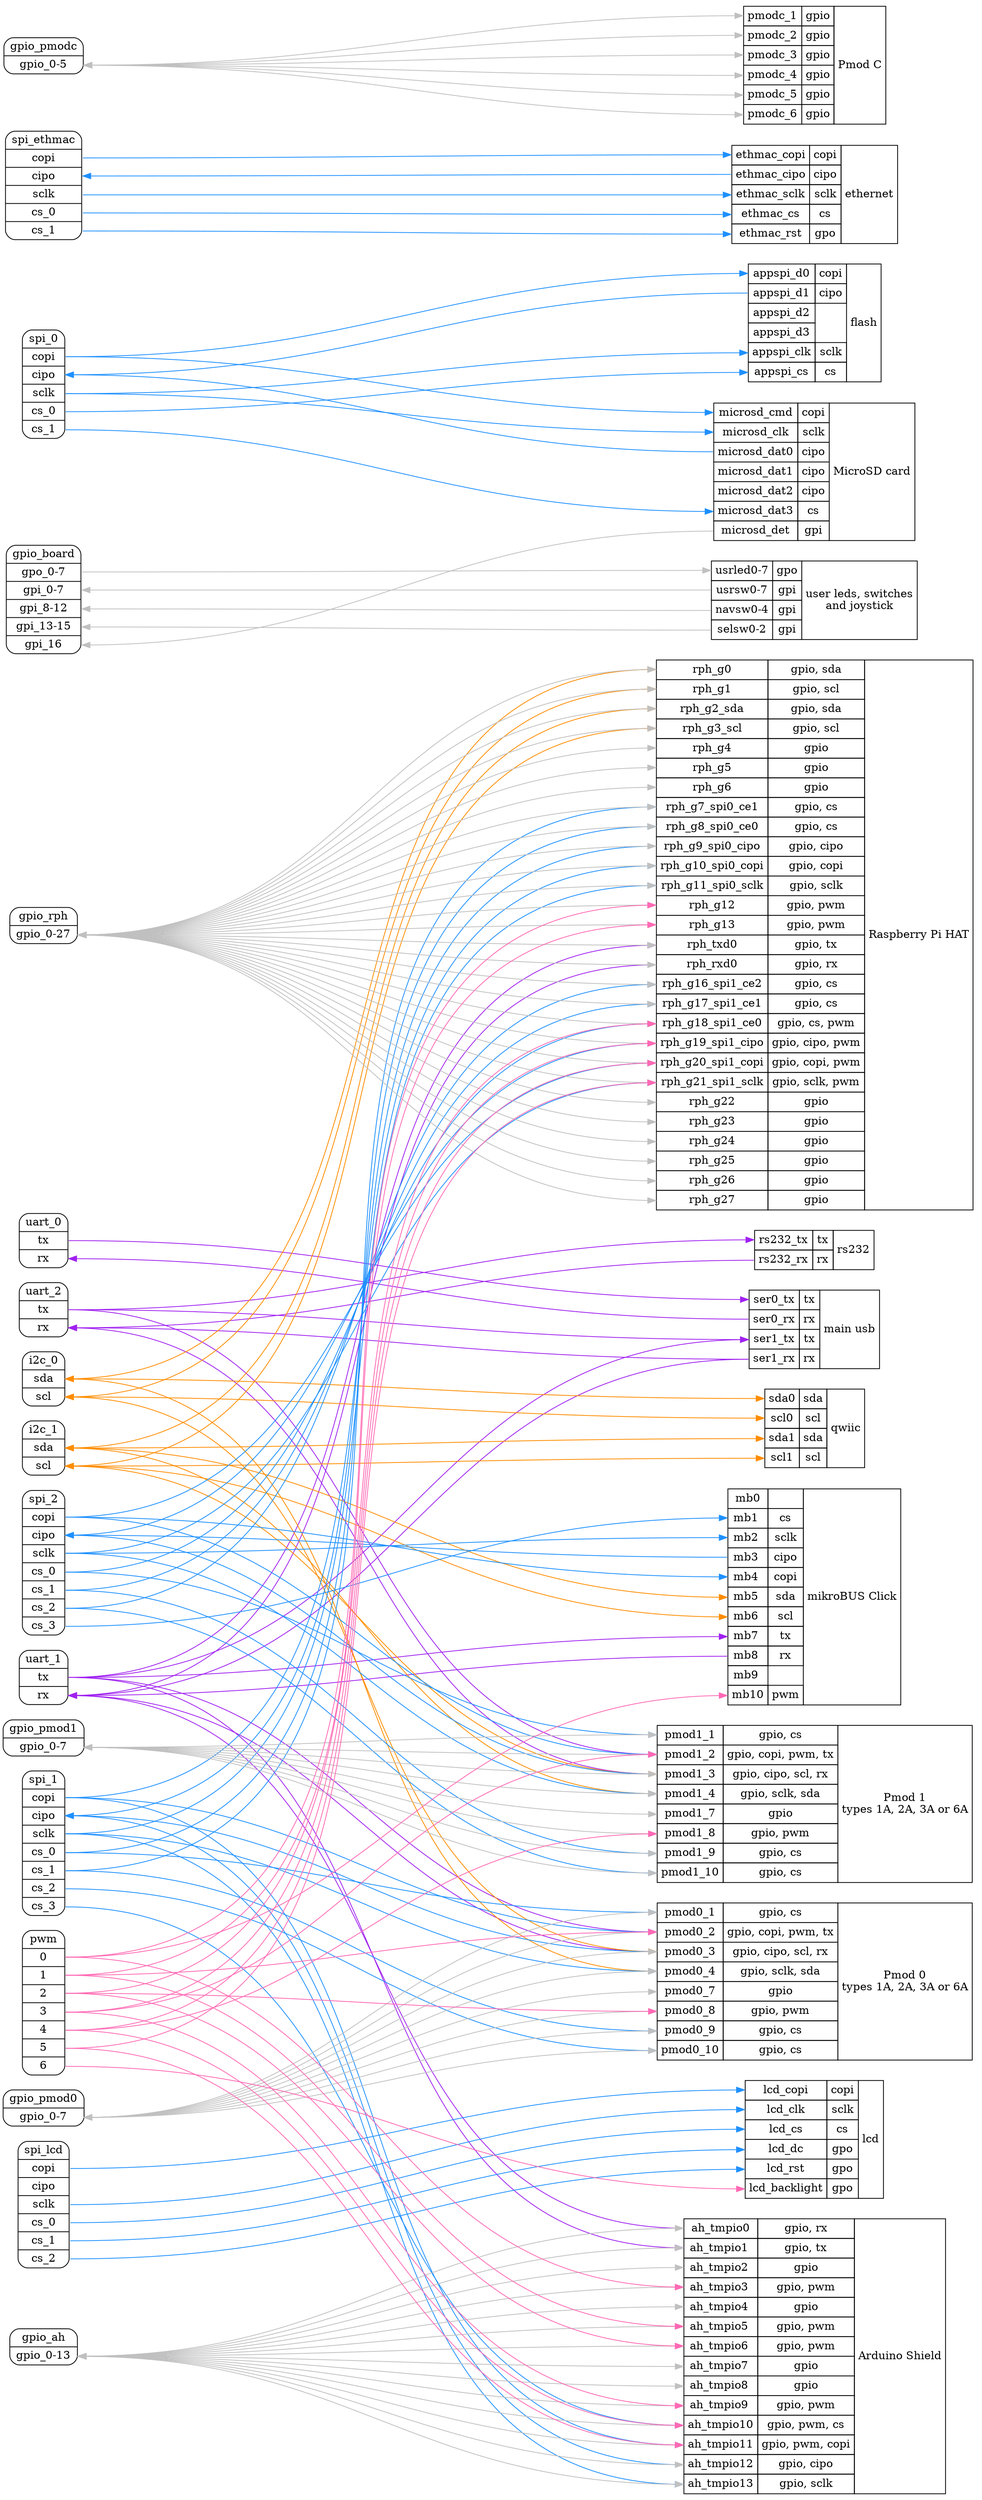 digraph {
  rankdir=LR;
  ranksep=10;

  subgraph blocks {
    color = none;
    node [shape=Mrecord];

    uart_0 [label = "uart_0|<tx>tx|<rx>rx"]
    uart_1 [label = "uart_1|<tx>tx|<rx>rx"]
    uart_2 [label = "uart_2|<tx>tx|<rx>rx"]

    i2c_0 [label = "i2c_0|<sda>sda|<scl>scl"]
    i2c_1 [label = "i2c_1|<sda>sda|<scl>scl"]

    // SPI for Flash & microSD
    spi_0 [label = "spi_0\
      |<copi>copi\
      |<cipo>cipo\
      |<sclk>sclk\
      |<cs_0>cs_0\
      |<cs_1>cs_1\
    "]

    // SPI for LCD
    spi_lcd [label = "spi_lcd\
      |<copi>copi\
      |<cipo>cipo\
      |<sclk>sclk\
      |<cs_0>cs_0\
      |<cs_1>cs_1\
      |<cs_2>cs_2\
    "]

    // SPI for Ethernet MAC
    spi_ethmac [label = "spi_ethmac\
      |<copi>copi\
      |<cipo>cipo\
      |<sclk>sclk\
      |<cs_0>cs_0\
      |<cs_1>cs_1\
    "]

    // Pi Spi0, Pmod 0, Arduino Header
    spi_1 [label = "spi_1\
      |<copi>copi\
      |<cipo>cipo\
      |<sclk>sclk\
      |<cs_0>cs_0\
      |<cs_1>cs_1\
      |<cs_2>cs_2\
      |<cs_3>cs_3\
    "]

    // Pi Spi1, Pmod 1, mikroBUS
    spi_2 [label = "spi_2\
      |<copi>copi\
      |<cipo>cipo\
      |<sclk>sclk\
      |<cs_0>cs_0\
      |<cs_1>cs_1\
      |<cs_2>cs_2\
      |<cs_3>cs_3\
    "]

    gpio_board [label = "gpio_board\
      |<gpo_0-7>gpo_0-7\
      |<gpi_0-7>gpi_0-7\
      |<gpi_8-12>gpi_8-12\
      |<gpi_13-15>gpi_13-15\
      |<gpi_16>gpi_16\
    "]

    gpio_rph [label = "gpio_rph|<gpio_0-27>gpio_0-27"]
    gpio_ah [label = "gpio_ah|<gpio_0-13>gpio_0-13"]

    gpio_pmod0 [label = "gpio_pmod0|<gpio_0-7>gpio_0-7"]
    gpio_pmodc [label = "gpio_pmodc|<gpio_0-5>gpio_0-5"]
    gpio_pmod1 [label = "gpio_pmod1|<gpio_0-7>gpio_0-7"]

    pwm [label = "pwm|<0>0|<1>1|<2>2|<3>3|<4>4|<5>5|<6>6"]
  }

  subgraph nets {
    color = none;
    node [shape=none];
    usr [label=<
      <table border="0" cellborder="1" cellspacing="0" cellpadding="4">
        <tr>
          <td port="led_0-7">usrled0-7</td><td>gpo</td>
          <td rowspan="4">user leds, switches<br/>and joystick</td>
        </tr>
        <tr><td port="sw_0-7">usrsw0-7</td><td>gpi</td></tr>
        <tr><td port="navsw_0-4">navsw0-4</td><td>gpi</td></tr>
        <tr><td port="selsw_0-2">selsw0-2</td><td>gpi</td></tr>
      </table>
    >];

    usb [label=<
      <table border="0" cellborder="1" cellspacing="0" cellpadding="4">
        <tr>
          <td port="ser0_tx">ser0_tx</td><td>tx</td>
          <td rowspan="4">main usb</td>
        </tr>
        <tr><td port="ser0_rx">ser0_rx</td><td>rx</td></tr>
        <tr><td port="ser1_tx">ser1_tx</td><td>tx</td></tr>
        <tr><td port="ser1_rx">ser1_rx</td><td>rx</td></tr>
      </table>
    >];

    // missing rx485_{ro,de,ren,di}

    rs232 [label=<
      <table border="0" cellborder="1" cellspacing="0" cellpadding="4">
        <tr>
          <td port="tx">rs232_tx</td><td>tx</td>
          <td rowspan="2">rs232</td>
        </tr>
        <tr><td port="rx">rs232_rx</td><td>rx</td></tr>
      </table>
    >];

    qwiic [label=<
      <table border="0" cellborder="1" cellspacing="0" cellpadding="4">
        <tr>
          <td port="sda0">sda0</td><td>sda</td>
          <td rowspan="4">qwiic</td>
        </tr>
        <tr><td port="scl0">scl0</td><td>scl</td></tr>
        <tr><td port="sda1">sda1</td><td>sda</td></tr>
        <tr><td port="scl1">scl1</td><td>scl</td></tr>
      </table>
    >];

    appspi [label=<
      <table border="0" cellborder="1" cellspacing="0" cellpadding="4">
        <tr>
          <td port="d0">appspi_d0</td><td>copi</td>
          <td rowspan="6">flash</td>
        </tr>
        <tr><td port="d1">appspi_d1</td><td>cipo</td></tr>
        <tr><td port="d2">appspi_d2</td></tr>
        <tr><td port="d3">appspi_d3</td></tr>
        <tr><td port="clk">appspi_clk</td><td>sclk</td></tr>
        <tr><td port="cs">appspi_cs</td><td>cs</td></tr>
      </table>
    >];

    ethmac [label=<
      <table border="0" cellborder="1" cellspacing="0" cellpadding="4">
        <tr>
          <td port="copi">ethmac_copi</td><td>copi</td>
          <td rowspan="5">ethernet</td>
        </tr>
        <tr><td port="cipo">ethmac_cipo</td><td>cipo</td></tr>
        <tr><td port="sclk">ethmac_sclk</td><td>sclk</td></tr>
        <tr><td port="cs">ethmac_cs</td><td>cs</td></tr>
        <tr><td port="rst">ethmac_rst</td><td>gpo</td></tr>
      </table>
    >];

    /*
    We don't have a SPI device block in sonata system.
    ah_icsp [label=<
      <table border="0" cellborder="1" cellspacing="0" cellpadding="4">
        <tr>
          <td port="tmpio14">ah_tmpio14</td><td>copi</td>
          <td rowspan="4">ard_icsp</td>
        </tr>
        <tr><td port="tmpio15">ah_tmpio15</td><td>sclk</td></tr>
        <tr><td port="tmpio16">ah_tmpio16</td><td>cs</td></tr>
        <tr><td port="tmpio17">ah_tmpio17</td><td>copi</td></tr>
      </table>
    >];
    */

    microsd [label=<
      <table border="0" cellborder="1" cellspacing="0" cellpadding="4">
        <tr>
          <td port="cmd">microsd_cmd</td><td>copi</td>
          <td rowspan="7">MicroSD card</td>
        </tr>
        <tr><td port="clk">microsd_clk</td><td>sclk</td></tr>
        <tr><td port="dat0">microsd_dat0</td><td>cipo</td></tr>
        <tr><td port="dat1">microsd_dat1</td><td>cipo</td></tr>
        <tr><td port="dat2">microsd_dat2</td><td>cipo</td></tr>
        <tr><td port="dat3">microsd_dat3</td><td>cs</td></tr>
        <tr><td port="det">microsd_det</td><td>gpi</td></tr>
      </table>
    >];

    lcd [label=<
      <table border="0" cellborder="1" cellspacing="0" cellpadding="4">
        <tr>
          <td port="copi">lcd_copi</td><td>copi</td>
          <td rowspan="6">lcd</td>
        </tr>
        <tr><td port="clk">lcd_clk</td><td>sclk</td></tr>
        <tr><td port="cs">lcd_cs</td><td>cs</td></tr>
        <tr><td port="dc">lcd_dc</td><td>gpo</td></tr>
        <tr><td port="rst">lcd_rst</td><td>gpo</td></tr>
        <tr><td port="backlight">lcd_backlight</td><td>gpo</td></tr>
      </table>
    >];

    rph [label=<
      <table border="0" cellborder="1" cellspacing="0" cellpadding="4">
        <tr>
          <td port="g0">rph_g0</td><td>gpio, sda</td>
          <td rowspan="28">Raspberry Pi HAT</td>
        </tr>
        <tr><td port="g1"           >rph_g1</td><td>gpio, scl</td></tr>
        <tr><td port="g2_sda"       >rph_g2_sda</td><td>gpio, sda</td></tr>
        <tr><td port="g3_scl"       >rph_g3_scl</td><td>gpio, scl</td></tr>
        <tr><td port="g4"           >rph_g4</td><td>gpio</td></tr>
        <tr><td port="g5"           >rph_g5</td><td>gpio</td></tr>
        <tr><td port="g6"           >rph_g6</td><td>gpio</td></tr>
        <tr><td port="g7_spi0_ce1"  >rph_g7_spi0_ce1</td><td>gpio, cs</td></tr>
        <tr><td port="g8_spi0_ce0"  >rph_g8_spi0_ce0</td><td>gpio, cs</td></tr>
        <tr><td port="g9_spi0_cipo" >rph_g9_spi0_cipo</td><td>gpio, cipo</td></tr>
        <tr><td port="g10_spi0_copi">rph_g10_spi0_copi</td><td>gpio, copi</td></tr>
        <tr><td port="g11_spi0_sclk">rph_g11_spi0_sclk</td><td>gpio, sclk</td></tr>
        <tr><td port="g12">rph_g12</td><td>gpio, pwm</td></tr>
        <tr><td port="g13">rph_g13</td><td>gpio, pwm</td></tr>
        <tr><td port="txd0">rph_txd0</td><td>gpio, tx</td></tr>
        <tr><td port="rxd0">rph_rxd0</td><td>gpio, rx</td></tr>
        <tr><td port="g16_spi1_ce2">rph_g16_spi1_ce2</td><td>gpio, cs</td></tr>
        <tr><td port="g17_spi1_ce1">rph_g17_spi1_ce1</td><td>gpio, cs</td></tr>
        <tr><td port="g18_spi1_ce0">rph_g18_spi1_ce0</td><td>gpio, cs, pwm</td></tr>
        <tr><td port="g19_spi1_cipo">rph_g19_spi1_cipo</td><td>gpio, cipo, pwm</td></tr>
        <tr><td port="g20_spi1_copi">rph_g20_spi1_copi</td><td>gpio, copi, pwm</td></tr>
        <tr><td port="g21_spi1_sclk">rph_g21_spi1_sclk</td><td>gpio, sclk, pwm</td></tr>
        <tr><td port="g22">rph_g22</td><td>gpio</td></tr>
        <tr><td port="g23">rph_g23</td><td>gpio</td></tr>
        <tr><td port="g24">rph_g24</td><td>gpio</td></tr>
        <tr><td port="g25">rph_g25</td><td>gpio</td></tr>
        <tr><td port="g26">rph_g26</td><td>gpio</td></tr>
        <tr><td port="g27">rph_g27</td><td>gpio</td></tr>
      </table>
    >];

    ah [label=<
      <table border="0" cellborder="1" cellspacing="0" cellpadding="4">
        <tr>
          <td port="tmpio0">ah_tmpio0</td><td>gpio, rx</td>
          <td rowspan="14">Arduino Shield</td>
        </tr>
        <tr><td port="tmpio1" >ah_tmpio1 </td><td>gpio, tx</td></tr>
        <tr><td port="tmpio2" >ah_tmpio2 </td><td>gpio</td></tr>
        <tr><td port="tmpio3" >ah_tmpio3 </td><td>gpio, pwm</td></tr>
        <tr><td port="tmpio4" >ah_tmpio4 </td><td>gpio</td></tr>
        <tr><td port="tmpio5" >ah_tmpio5 </td><td>gpio, pwm</td></tr>
        <tr><td port="tmpio6" >ah_tmpio6 </td><td>gpio, pwm</td></tr>
        <tr><td port="tmpio7" >ah_tmpio7 </td><td>gpio</td></tr>
        <tr><td port="tmpio8" >ah_tmpio8 </td><td>gpio</td></tr>
        <tr><td port="tmpio9" >ah_tmpio9 </td><td>gpio, pwm</td></tr>
        <tr><td port="tmpio10">ah_tmpio10</td><td>gpio, pwm, cs</td></tr>
        <tr><td port="tmpio11">ah_tmpio11</td><td>gpio, pwm, copi</td></tr>
        <tr><td port="tmpio12">ah_tmpio12</td><td>gpio, cipo</td></tr>
        <tr><td port="tmpio13">ah_tmpio13</td><td>gpio, sclk</td></tr>
        // Note: the Arduino Shield SDA and SCL pins are connected to qwiic:sda0 and qwiic:scl0
      </table>
    >];

    mb [label=<
      <table border="0" cellborder="1" cellspacing="0" cellpadding="4">
        <tr>
          <td port="0">mb0</td><td></td>
          <td rowspan="11">mikroBUS Click</td>
        </tr>
        <tr><td port="1" >mb1 </td><td>cs</td></tr>
        <tr><td port="2" >mb2 </td><td>sclk</td></tr>
        <tr><td port="3" >mb3 </td><td>cipo</td></tr>
        <tr><td port="4" >mb4 </td><td>copi</td></tr>
        <tr><td port="5" >mb5 </td><td>sda</td></tr>
        <tr><td port="6" >mb6 </td><td>scl</td></tr>
        <tr><td port="7" >mb7 </td><td>tx</td></tr>
        <tr><td port="8" >mb8 </td><td>rx</td></tr>
        <tr><td port="9" >mb9 </td></tr>
        <tr><td port="10">mb10</td><td>pwm</td></tr>
      </table>
    >];

    pmod0 [label=<
      <table border="0" cellborder="1" cellspacing="0" cellpadding="4">
        <tr>
          <td port="1">pmod0_1</td><td>gpio, cs</td>
          <td rowspan="8">Pmod 0<br/>types 1A, 2A, 3A or 6A</td>
        </tr>
        <tr><td port="2">pmod0_2</td><td>gpio, copi, pwm, tx</td></tr>
        <tr><td port="3">pmod0_3</td><td>gpio, cipo, scl, rx</td></tr>
        <tr><td port="4">pmod0_4</td><td>gpio, sclk, sda</td></tr>
        <tr><td port="7">pmod0_7</td><td>gpio</td></tr>
        <tr><td port="8">pmod0_8</td><td>gpio, pwm</td></tr>
        <tr><td port="9">pmod0_9</td><td>gpio, cs</td></tr>
        <tr><td port="10">pmod0_10</td><td>gpio, cs</td></tr>
      </table>
    >];

    pmod1 [label=<
      <table border="0" cellborder="1" cellspacing="0" cellpadding="4">
        <tr>
          <td port="1">pmod1_1</td><td>gpio, cs</td>
          <td rowspan="8">Pmod 1<br/>types 1A, 2A, 3A or 6A</td>
        </tr>
        <tr><td port="2">pmod1_2</td><td>gpio, copi, pwm, tx</td></tr>
        <tr><td port="3">pmod1_3</td><td>gpio, cipo, scl, rx</td></tr>
        <tr><td port="4">pmod1_4</td><td>gpio, sclk, sda</td></tr>
        <tr><td port="7">pmod1_7</td><td>gpio</td></tr>
        <tr><td port="8">pmod1_8</td><td>gpio, pwm</td></tr>
        <tr><td port="9">pmod1_9</td><td>gpio, cs</td></tr>
        <tr><td port="10">pmod1_10</td><td>gpio, cs</td></tr>
      </table>
    >];

    pmodc [label=<
      <table border="0" cellborder="1" cellspacing="0" cellpadding="4">
        <tr>
          <td port="1">pmodc_1</td><td>gpio</td>
          <td rowspan="6">Pmod C</td>
        </tr>
        <tr><td port="2">pmodc_2</td><td>gpio</td></tr>
        <tr><td port="3">pmodc_3</td><td>gpio</td></tr>
        <tr><td port="4">pmodc_4</td><td>gpio</td></tr>
        <tr><td port="5">pmodc_5</td><td>gpio</td></tr>
        <tr><td port="6">pmodc_6</td><td>gpio</td></tr>
      </table>
    >];
  }

  // Uarts
  edge [dir=forward color=purple];
  uart_0:tx -> usb:ser0_tx;
  uart_0:rx -> usb:ser0_rx [dir=back];

  uart_1:tx -> usb:ser1_tx;
  uart_1:rx -> usb:ser1_rx [dir=back];

  uart_1:tx -> rph:txd0;
  uart_1:rx -> rph:rxd0 [dir=back];

  uart_1:tx -> ah:tmpio1;
  uart_1:rx -> ah:tmpio0 [dir=back];

  uart_1:tx -> pmod0:2;
  uart_1:rx -> pmod0:3 [dir=back];

  uart_1:tx -> mb:7;
  uart_1:rx -> mb:8 [dir=back];

  uart_2:tx -> usb:ser1_tx;
  uart_2:rx -> usb:ser1_rx [dir=back];

  uart_2:tx -> rs232:tx;
  uart_2:rx -> rs232:rx [dir=back];

  uart_2:tx -> pmod1:2;
  uart_2:rx -> pmod1:3 [dir=back];

  // I2Cs
  edge [dir=both color=darkorange];
  i2c_0:sda -> qwiic:sda0;
  i2c_0:scl -> qwiic:scl0;

  i2c_0:sda -> rph:g0;
  i2c_0:scl -> rph:g1;

  i2c_0:sda -> pmod0:4;
  i2c_0:scl -> pmod0:3;

  i2c_1:sda -> qwiic:sda1;
  i2c_1:scl -> qwiic:scl1;

  i2c_1:sda -> mb:5;
  i2c_1:scl -> mb:6;

  i2c_1:sda -> rph:g2_sda;
  i2c_1:scl -> rph:g3_scl;

  i2c_1:sda -> pmod1:4;
  i2c_1:scl -> pmod1:3;

  // SPI
  edge [dir=forward color=dodgerblue];

  spi_0:copi -> appspi:d0;
  spi_0:cipo -> appspi:d1 [dir=back];
  spi_0:sclk -> appspi:clk;
  spi_0:cs_0 -> appspi:cs;

  spi_0:copi -> microsd:cmd;
  spi_0:cipo -> microsd:dat0 [dir=back];
  spi_0:sclk -> microsd:clk;
  spi_0:cs_1 -> microsd:dat3;

  spi_lcd:copi -> lcd:copi;
  spi_lcd:sclk -> lcd:clk;
  spi_lcd:cs_0 -> lcd:cs;
  spi_lcd:cs_1 -> lcd:dc;
  spi_lcd:cs_2 -> lcd:rst;

  spi_ethmac:copi -> ethmac:copi;
  spi_ethmac:cipo -> ethmac:cipo [dir=back];
  spi_ethmac:sclk -> ethmac:sclk;
  spi_ethmac:cs_0 -> ethmac:cs;
  spi_ethmac:cs_1 -> ethmac:rst;

  spi_1:copi -> pmod0:2;
  spi_1:cipo -> pmod0:3 [dir=back];
  spi_1:sclk -> pmod0:4;
  spi_1:cs_0 -> pmod0:1;
  spi_1:cs_1 -> pmod0:9;
  spi_1:cs_2 -> pmod0:10;

  spi_1:copi -> rph:g10_spi0_copi;
  spi_1:cipo -> rph:g9_spi0_cipo [dir=back];
  spi_1:sclk -> rph:g11_spi0_sclk;
  spi_1:cs_1 -> rph:g7_spi0_ce1;
  spi_1:cs_0 -> rph:g8_spi0_ce0;

  spi_1:copi -> ah:tmpio11;
  spi_1:cipo -> ah:tmpio12 [dir=back];
  spi_1:sclk -> ah:tmpio13;
  spi_1:cs_3 -> ah:tmpio10;

  spi_2:copi -> pmod1:2;
  spi_2:cipo -> pmod1:3 [dir=back];
  spi_2:sclk -> pmod1:4;
  spi_2:cs_0 -> pmod1:1;
  spi_2:cs_1 -> pmod1:9;
  spi_2:cs_2 -> pmod1:10;

  spi_2:copi -> rph:g20_spi1_copi;
  spi_2:cipo -> rph:g19_spi1_cipo [dir=back];
  spi_2:sclk -> rph:g21_spi1_sclk;
  spi_2:cs_0 -> rph:g18_spi1_ce0;
  spi_2:cs_1 -> rph:g17_spi1_ce1;
  spi_2:cs_2 -> rph:g16_spi1_ce2;

  spi_2:copi -> mb:4;
  spi_2:cipo -> mb:3 [dir=back];
  spi_2:sclk -> mb:2;
  spi_2:cs_3 -> mb:1;

  // PWM
  edge [dir=forward color=hotpink];

  pwm:0 -> mb:10;
  pwm:1 -> pmod0:2;
  pwm:2 -> pmod0:8;
  pwm:3 -> pmod1:2;
  pwm:4 -> pmod1:8;

  pwm:6 -> lcd:backlight;

  pwm:0 -> ah:tmpio3;
  pwm:1 -> ah:tmpio5;
  pwm:2 -> ah:tmpio6;
  pwm:3 -> ah:tmpio9;
  pwm:4 -> ah:tmpio10;
  pwm:5 -> ah:tmpio11;

  pwm:0 -> rph:g12;
  pwm:1 -> rph:g13;
  pwm:2 -> rph:g18_spi1_ce0;
  pwm:3 -> rph:g19_spi1_cipo;
  pwm:4 -> rph:g20_spi1_copi;
  pwm:5 -> rph:g21_spi1_sclk;

  // GPIOs
  edge [dir=forward color=grey];
  gpio_board:"gpo_0-7" -> usr:"led_0-7"

  edge [dir=back color=grey];
  gpio_board:"gpi_0-7" -> usr:"sw_0-7"
  gpio_board:"gpi_8-12" -> usr:"navsw_0-4"
  gpio_board:"gpi_13-15" -> usr:"selsw_0-2"
  gpio_board:"gpi_16" -> microsd:det

  edge [dir=both color=grey];
  gpio_rph:"gpio_0-27" -> rph:g0;
  gpio_rph:"gpio_0-27" -> rph:g1;
  gpio_rph:"gpio_0-27" -> rph:g2_sda;
  gpio_rph:"gpio_0-27" -> rph:g3_scl;
  gpio_rph:"gpio_0-27" -> rph:g4;
  gpio_rph:"gpio_0-27" -> rph:g5;
  gpio_rph:"gpio_0-27" -> rph:g6;
  gpio_rph:"gpio_0-27" -> rph:g7_spi0_ce1;
  gpio_rph:"gpio_0-27" -> rph:g8_spi0_ce0;
  gpio_rph:"gpio_0-27" -> rph:g9_spi0_cipo;
  gpio_rph:"gpio_0-27" -> rph:g10_spi0_copi;
  gpio_rph:"gpio_0-27" -> rph:g11_spi0_sclk;
  gpio_rph:"gpio_0-27" -> rph:g12;
  gpio_rph:"gpio_0-27" -> rph:g13;
  gpio_rph:"gpio_0-27" -> rph:txd0;
  gpio_rph:"gpio_0-27" -> rph:rxd0;
  gpio_rph:"gpio_0-27" -> rph:g16_spi1_ce2;
  gpio_rph:"gpio_0-27" -> rph:g17_spi1_ce1;
  gpio_rph:"gpio_0-27" -> rph:g18_spi1_ce0;
  gpio_rph:"gpio_0-27" -> rph:g19_spi1_cipo;
  gpio_rph:"gpio_0-27" -> rph:g20_spi1_copi;
  gpio_rph:"gpio_0-27" -> rph:g21_spi1_sclk;
  gpio_rph:"gpio_0-27" -> rph:g22;
  gpio_rph:"gpio_0-27" -> rph:g23;
  gpio_rph:"gpio_0-27" -> rph:g24;
  gpio_rph:"gpio_0-27" -> rph:g25;
  gpio_rph:"gpio_0-27" -> rph:g26;
  gpio_rph:"gpio_0-27" -> rph:g27;

  gpio_ah:"gpio_0-13" -> ah:tmpio0;
  gpio_ah:"gpio_0-13" -> ah:tmpio1;
  gpio_ah:"gpio_0-13" -> ah:tmpio2;
  gpio_ah:"gpio_0-13" -> ah:tmpio3;
  gpio_ah:"gpio_0-13" -> ah:tmpio4;
  gpio_ah:"gpio_0-13" -> ah:tmpio5;
  gpio_ah:"gpio_0-13" -> ah:tmpio6;
  gpio_ah:"gpio_0-13" -> ah:tmpio7;
  gpio_ah:"gpio_0-13" -> ah:tmpio8;
  gpio_ah:"gpio_0-13" -> ah:tmpio9;
  gpio_ah:"gpio_0-13" -> ah:tmpio10;
  gpio_ah:"gpio_0-13" -> ah:tmpio11;
  gpio_ah:"gpio_0-13" -> ah:tmpio12;
  gpio_ah:"gpio_0-13" -> ah:tmpio13;

  gpio_pmod0:"gpio_0-7" -> pmod0:1;
  gpio_pmod0:"gpio_0-7" -> pmod0:2;
  gpio_pmod0:"gpio_0-7" -> pmod0:3;
  gpio_pmod0:"gpio_0-7" -> pmod0:4;
  gpio_pmod0:"gpio_0-7" -> pmod0:7;
  gpio_pmod0:"gpio_0-7" -> pmod0:8;
  gpio_pmod0:"gpio_0-7" -> pmod0:9;
  gpio_pmod0:"gpio_0-7" -> pmod0:10;

  gpio_pmod1:"gpio_0-7" -> pmod1:1;
  gpio_pmod1:"gpio_0-7" -> pmod1:2;
  gpio_pmod1:"gpio_0-7" -> pmod1:3;
  gpio_pmod1:"gpio_0-7" -> pmod1:4;
  gpio_pmod1:"gpio_0-7" -> pmod1:7;
  gpio_pmod1:"gpio_0-7" -> pmod1:8;
  gpio_pmod1:"gpio_0-7" -> pmod1:9;
  gpio_pmod1:"gpio_0-7" -> pmod1:10;

  gpio_pmodc:"gpio_0-5" -> pmodc:1;
  gpio_pmodc:"gpio_0-5" -> pmodc:2;
  gpio_pmodc:"gpio_0-5" -> pmodc:3;
  gpio_pmodc:"gpio_0-5" -> pmodc:4;
  gpio_pmodc:"gpio_0-5" -> pmodc:5;
  gpio_pmodc:"gpio_0-5" -> pmodc:6;
}
